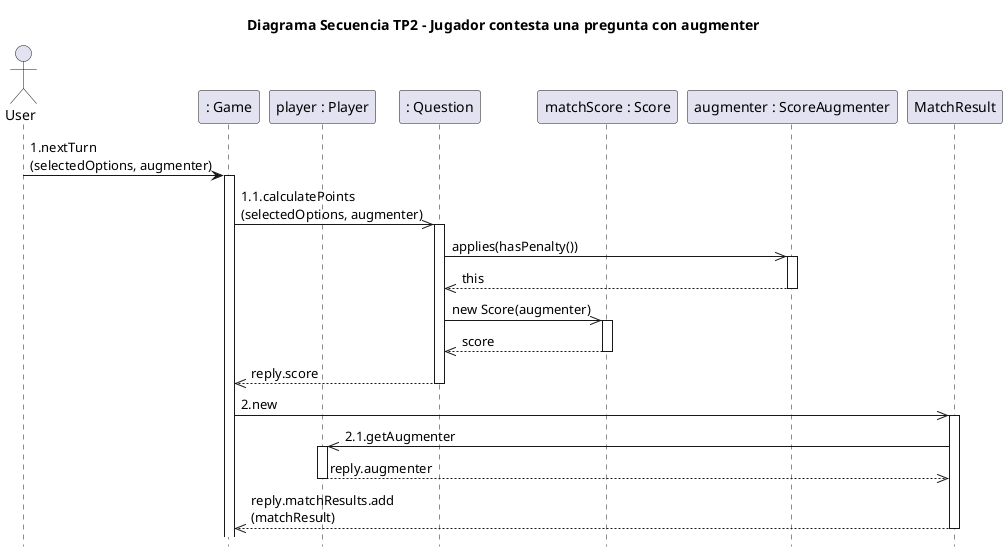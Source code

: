 @startuml

actor User
title Diagrama Secuencia TP2 - Jugador contesta una pregunta con augmenter
hide footbox

participant ": Game" as game
participant "player : Player" as player
participant ": Question" as question
participant "matchScore : Score" as score
participant "augmenter : ScoreAugmenter" as augmenter


User -> game:1.nextTurn\n(selectedOptions, augmenter)
activate game
game->>question:1.1.calculatePoints\n(selectedOptions, augmenter)
activate question
question ->> augmenter:applies(hasPenalty())
activate augmenter
augmenter -->> question:this
deactivate augmenter
question ->> score:new Score(augmenter)
activate score
score -->> question:score
deactivate score
question -->>game:reply.score
deactivate question
game->>MatchResult:2.new
activate MatchResult
MatchResult->>player:2.1.getAugmenter
activate player
player-->>MatchResult:reply.augmenter
deactivate player
MatchResult-->>game:reply.matchResults.add\n(matchResult)
deactivate MatchResult

@enduml